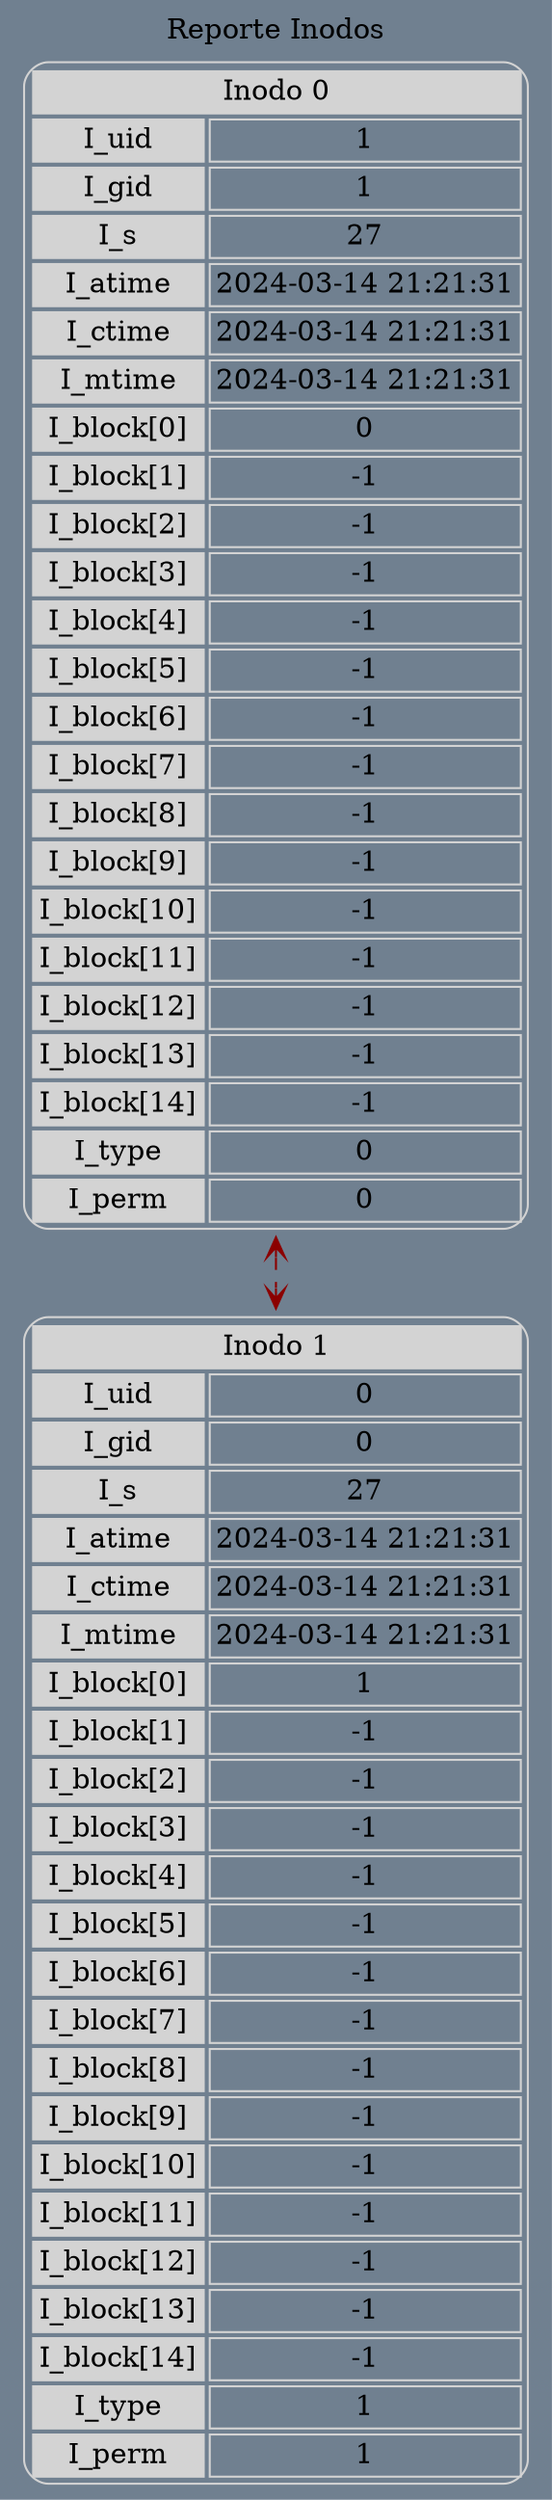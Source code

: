 digraph grid {
bgcolor="slategrey";
 label=" Reporte Inodos ";
 layout=dot;
 labelloc = "t"; 
 edge [weight=1000 style=dashed color=red4 dir = "both" arrowtail=open arrowhead=open];
inodo0[shape=none, color=lightgrey, label=<
<TABLE cellspacing="3" cellpadding="2" style="rounded" >
<TR><TD bgcolor="lightgrey" colspan="2">Inodo 0</TD></TR>
<TR><TD bgcolor="lightgrey">I_uid</TD><TD>1</TD></TR>
<TR><TD bgcolor="lightgrey">I_gid</TD><TD>1</TD></TR>
<TR><TD bgcolor="lightgrey">I_s</TD><TD>27</TD></TR>
<TR><TD bgcolor="lightgrey">I_atime</TD><TD>2024-03-14 21:21:31</TD></TR>
<TR><TD bgcolor="lightgrey">I_ctime</TD><TD>2024-03-14 21:21:31</TD></TR>
<TR><TD bgcolor="lightgrey">I_mtime</TD><TD>2024-03-14 21:21:31</TD></TR>
<TR><TD bgcolor="lightgrey">I_block[0]</TD><TD>0</TD></TR>
<TR><TD bgcolor="lightgrey">I_block[1]</TD><TD>-1</TD></TR>
<TR><TD bgcolor="lightgrey">I_block[2]</TD><TD>-1</TD></TR>
<TR><TD bgcolor="lightgrey">I_block[3]</TD><TD>-1</TD></TR>
<TR><TD bgcolor="lightgrey">I_block[4]</TD><TD>-1</TD></TR>
<TR><TD bgcolor="lightgrey">I_block[5]</TD><TD>-1</TD></TR>
<TR><TD bgcolor="lightgrey">I_block[6]</TD><TD>-1</TD></TR>
<TR><TD bgcolor="lightgrey">I_block[7]</TD><TD>-1</TD></TR>
<TR><TD bgcolor="lightgrey">I_block[8]</TD><TD>-1</TD></TR>
<TR><TD bgcolor="lightgrey">I_block[9]</TD><TD>-1</TD></TR>
<TR><TD bgcolor="lightgrey">I_block[10]</TD><TD>-1</TD></TR>
<TR><TD bgcolor="lightgrey">I_block[11]</TD><TD>-1</TD></TR>
<TR><TD bgcolor="lightgrey">I_block[12]</TD><TD>-1</TD></TR>
<TR><TD bgcolor="lightgrey">I_block[13]</TD><TD>-1</TD></TR>
<TR><TD bgcolor="lightgrey">I_block[14]</TD><TD>-1</TD></TR>
<TR><TD bgcolor="lightgrey">I_type</TD><TD>0</TD></TR>
<TR><TD bgcolor="lightgrey">I_perm</TD><TD>0</TD></TR>
</TABLE>>];
inodo1[shape=none, color=lightgrey, label=<
<TABLE cellspacing="3" cellpadding="2" style="rounded" >
<TR><TD bgcolor="lightgrey" colspan="2">Inodo 1</TD></TR>
<TR><TD bgcolor="lightgrey">I_uid</TD><TD>0</TD></TR>
<TR><TD bgcolor="lightgrey">I_gid</TD><TD>0</TD></TR>
<TR><TD bgcolor="lightgrey">I_s</TD><TD>27</TD></TR>
<TR><TD bgcolor="lightgrey">I_atime</TD><TD>2024-03-14 21:21:31</TD></TR>
<TR><TD bgcolor="lightgrey">I_ctime</TD><TD>2024-03-14 21:21:31</TD></TR>
<TR><TD bgcolor="lightgrey">I_mtime</TD><TD>2024-03-14 21:21:31</TD></TR>
<TR><TD bgcolor="lightgrey">I_block[0]</TD><TD>1</TD></TR>
<TR><TD bgcolor="lightgrey">I_block[1]</TD><TD>-1</TD></TR>
<TR><TD bgcolor="lightgrey">I_block[2]</TD><TD>-1</TD></TR>
<TR><TD bgcolor="lightgrey">I_block[3]</TD><TD>-1</TD></TR>
<TR><TD bgcolor="lightgrey">I_block[4]</TD><TD>-1</TD></TR>
<TR><TD bgcolor="lightgrey">I_block[5]</TD><TD>-1</TD></TR>
<TR><TD bgcolor="lightgrey">I_block[6]</TD><TD>-1</TD></TR>
<TR><TD bgcolor="lightgrey">I_block[7]</TD><TD>-1</TD></TR>
<TR><TD bgcolor="lightgrey">I_block[8]</TD><TD>-1</TD></TR>
<TR><TD bgcolor="lightgrey">I_block[9]</TD><TD>-1</TD></TR>
<TR><TD bgcolor="lightgrey">I_block[10]</TD><TD>-1</TD></TR>
<TR><TD bgcolor="lightgrey">I_block[11]</TD><TD>-1</TD></TR>
<TR><TD bgcolor="lightgrey">I_block[12]</TD><TD>-1</TD></TR>
<TR><TD bgcolor="lightgrey">I_block[13]</TD><TD>-1</TD></TR>
<TR><TD bgcolor="lightgrey">I_block[14]</TD><TD>-1</TD></TR>
<TR><TD bgcolor="lightgrey">I_type</TD><TD>1</TD></TR>
<TR><TD bgcolor="lightgrey">I_perm</TD><TD>1</TD></TR>
</TABLE>>];
inodo0 -> inodo1;
}